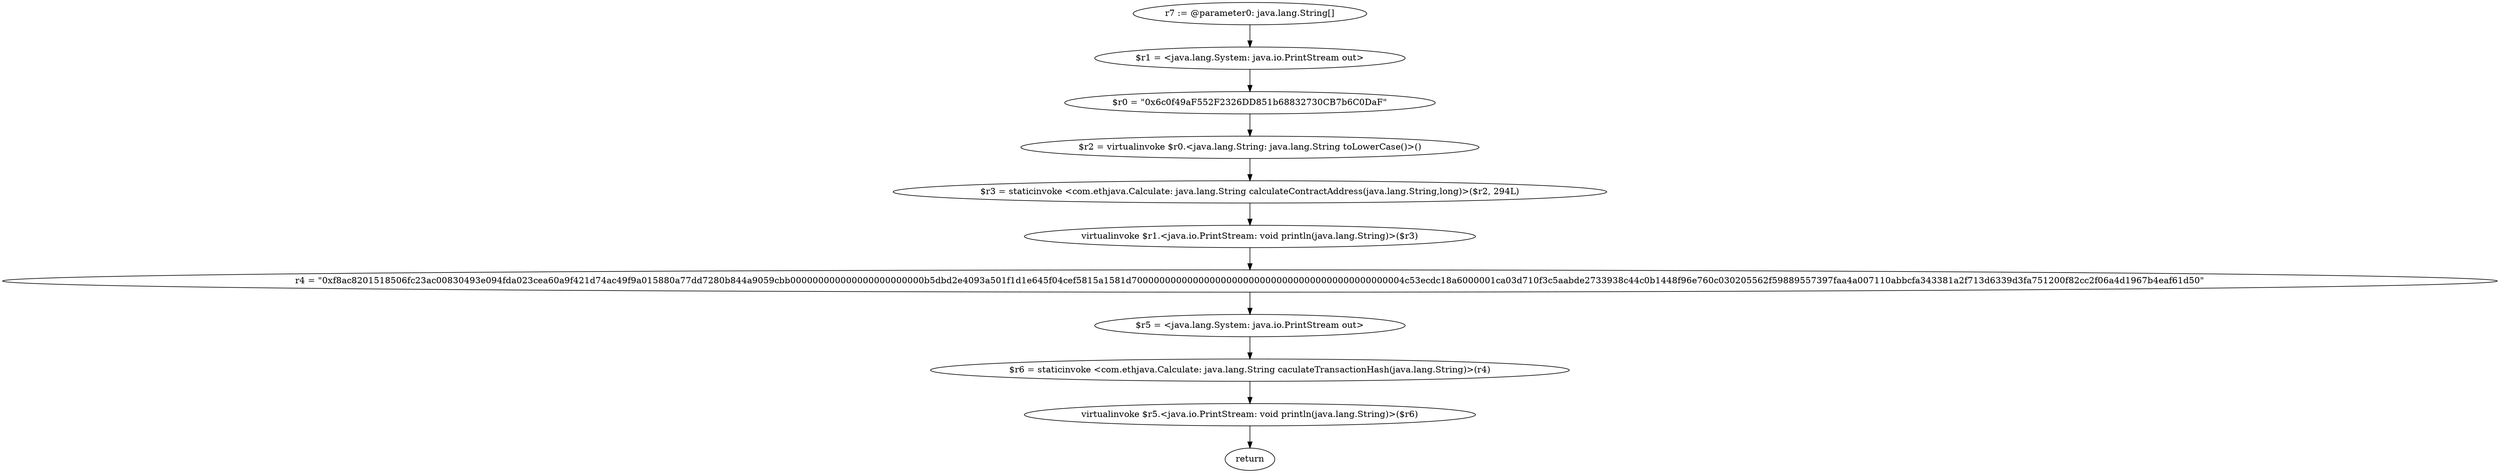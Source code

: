 digraph "unitGraph" {
    "r7 := @parameter0: java.lang.String[]"
    "$r1 = <java.lang.System: java.io.PrintStream out>"
    "$r0 = \"0x6c0f49aF552F2326DD851b68832730CB7b6C0DaF\""
    "$r2 = virtualinvoke $r0.<java.lang.String: java.lang.String toLowerCase()>()"
    "$r3 = staticinvoke <com.ethjava.Calculate: java.lang.String calculateContractAddress(java.lang.String,long)>($r2, 294L)"
    "virtualinvoke $r1.<java.io.PrintStream: void println(java.lang.String)>($r3)"
    "r4 = \"0xf8ac8201518506fc23ac00830493e094fda023cea60a9f421d74ac49f9a015880a77dd7280b844a9059cbb000000000000000000000000b5dbd2e4093a501f1d1e645f04cef5815a1581d7000000000000000000000000000000000000000000000004c53ecdc18a6000001ca03d710f3c5aabde2733938c44c0b1448f96e760c030205562f59889557397faa4a007110abbcfa343381a2f713d6339d3fa751200f82cc2f06a4d1967b4eaf61d50\""
    "$r5 = <java.lang.System: java.io.PrintStream out>"
    "$r6 = staticinvoke <com.ethjava.Calculate: java.lang.String caculateTransactionHash(java.lang.String)>(r4)"
    "virtualinvoke $r5.<java.io.PrintStream: void println(java.lang.String)>($r6)"
    "return"
    "r7 := @parameter0: java.lang.String[]"->"$r1 = <java.lang.System: java.io.PrintStream out>";
    "$r1 = <java.lang.System: java.io.PrintStream out>"->"$r0 = \"0x6c0f49aF552F2326DD851b68832730CB7b6C0DaF\"";
    "$r0 = \"0x6c0f49aF552F2326DD851b68832730CB7b6C0DaF\""->"$r2 = virtualinvoke $r0.<java.lang.String: java.lang.String toLowerCase()>()";
    "$r2 = virtualinvoke $r0.<java.lang.String: java.lang.String toLowerCase()>()"->"$r3 = staticinvoke <com.ethjava.Calculate: java.lang.String calculateContractAddress(java.lang.String,long)>($r2, 294L)";
    "$r3 = staticinvoke <com.ethjava.Calculate: java.lang.String calculateContractAddress(java.lang.String,long)>($r2, 294L)"->"virtualinvoke $r1.<java.io.PrintStream: void println(java.lang.String)>($r3)";
    "virtualinvoke $r1.<java.io.PrintStream: void println(java.lang.String)>($r3)"->"r4 = \"0xf8ac8201518506fc23ac00830493e094fda023cea60a9f421d74ac49f9a015880a77dd7280b844a9059cbb000000000000000000000000b5dbd2e4093a501f1d1e645f04cef5815a1581d7000000000000000000000000000000000000000000000004c53ecdc18a6000001ca03d710f3c5aabde2733938c44c0b1448f96e760c030205562f59889557397faa4a007110abbcfa343381a2f713d6339d3fa751200f82cc2f06a4d1967b4eaf61d50\"";
    "r4 = \"0xf8ac8201518506fc23ac00830493e094fda023cea60a9f421d74ac49f9a015880a77dd7280b844a9059cbb000000000000000000000000b5dbd2e4093a501f1d1e645f04cef5815a1581d7000000000000000000000000000000000000000000000004c53ecdc18a6000001ca03d710f3c5aabde2733938c44c0b1448f96e760c030205562f59889557397faa4a007110abbcfa343381a2f713d6339d3fa751200f82cc2f06a4d1967b4eaf61d50\""->"$r5 = <java.lang.System: java.io.PrintStream out>";
    "$r5 = <java.lang.System: java.io.PrintStream out>"->"$r6 = staticinvoke <com.ethjava.Calculate: java.lang.String caculateTransactionHash(java.lang.String)>(r4)";
    "$r6 = staticinvoke <com.ethjava.Calculate: java.lang.String caculateTransactionHash(java.lang.String)>(r4)"->"virtualinvoke $r5.<java.io.PrintStream: void println(java.lang.String)>($r6)";
    "virtualinvoke $r5.<java.io.PrintStream: void println(java.lang.String)>($r6)"->"return";
}
